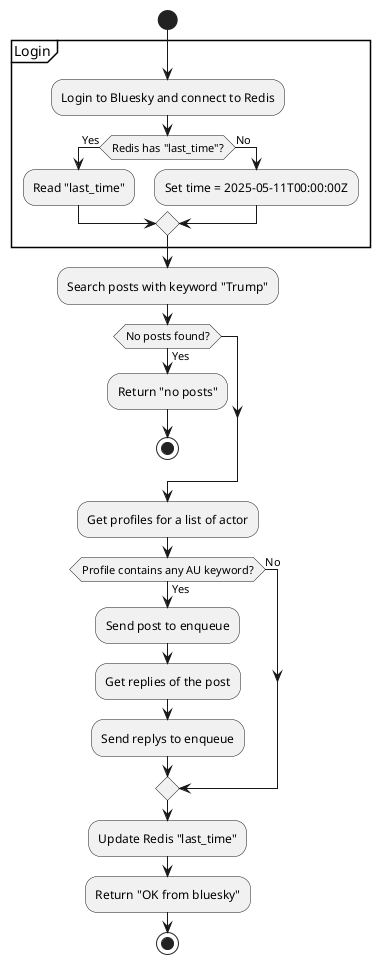 @startuml
start

partition Login {
    :Login to Bluesky and connect to Redis;
    
    if (Redis has "last_time"?) then (Yes)
        :Read "last_time";
    else (No)
        :Set time = 2025-05-11T00:00:00Z;
    endif
}

:Search posts with keyword "Trump";

if (No posts found?) then (Yes)
    :Return "no posts";
    stop
endif


:Get profiles for a list of actor;


if (Profile contains any AU keyword?) then (Yes)
    :Send post to enqueue;
    :Get replies of the post;
    :Send replys to enqueue;
else (No)
endif

:Update Redis "last_time";
:Return "OK from bluesky";

stop
@enduml